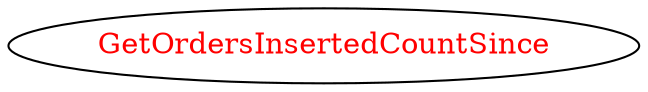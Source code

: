 digraph dependencyGraph {
 concentrate=true;
 ranksep="2.0";
 rankdir="LR"; 
 splines="ortho";
"GetOrdersInsertedCountSince" [fontcolor="red"];
}